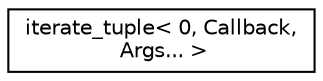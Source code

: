 digraph "Graphical Class Hierarchy"
{
  edge [fontname="Helvetica",fontsize="10",labelfontname="Helvetica",labelfontsize="10"];
  node [fontname="Helvetica",fontsize="10",shape=record];
  rankdir="LR";
  Node1 [label="iterate_tuple\< 0, Callback,\l Args... \>",height=0.2,width=0.4,color="black", fillcolor="white", style="filled",URL="$structiterate__tuple_3_010_00_01_callback_00_01_args_8_8_8_01_4.html"];
}
